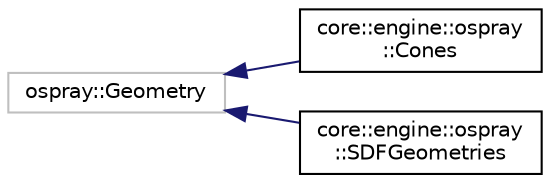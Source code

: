 digraph "Graphical Class Hierarchy"
{
 // LATEX_PDF_SIZE
  edge [fontname="Helvetica",fontsize="10",labelfontname="Helvetica",labelfontsize="10"];
  node [fontname="Helvetica",fontsize="10",shape=record];
  rankdir="LR";
  Node174 [label="ospray::Geometry",height=0.2,width=0.4,color="grey75", fillcolor="white", style="filled",tooltip=" "];
  Node174 -> Node0 [dir="back",color="midnightblue",fontsize="10",style="solid",fontname="Helvetica"];
  Node0 [label="core::engine::ospray\l::Cones",height=0.2,width=0.4,color="black", fillcolor="white", style="filled",URL="$d4/d79/structcore_1_1engine_1_1ospray_1_1Cones.html",tooltip=" "];
  Node174 -> Node176 [dir="back",color="midnightblue",fontsize="10",style="solid",fontname="Helvetica"];
  Node176 [label="core::engine::ospray\l::SDFGeometries",height=0.2,width=0.4,color="black", fillcolor="white", style="filled",URL="$d4/dac/structcore_1_1engine_1_1ospray_1_1SDFGeometries.html",tooltip=" "];
}

